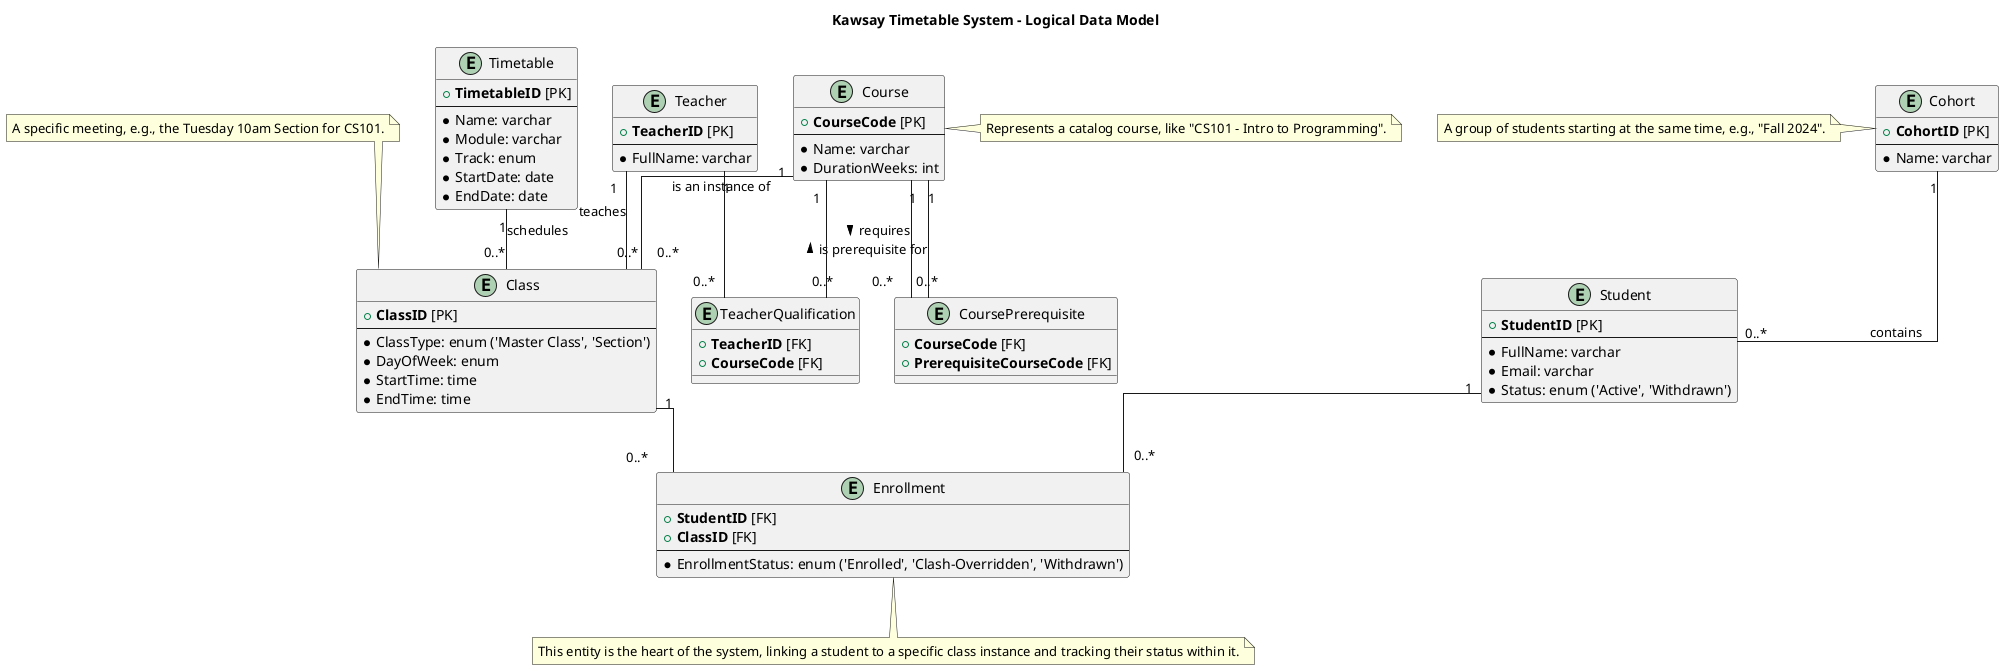 @startuml
title Kawsay Timetable System - Logical Data Model
skinparam linetype ortho

' --- Core Academic Entities ---

entity Course {
  + **CourseCode** [PK]
  --
  * Name: varchar
  * DurationWeeks: int
}
note right: Represents a catalog course, like "CS101 - Intro to Programming".

entity Teacher {
  + **TeacherID** [PK]
  --
  * FullName: varchar
}

entity Timetable {
  + **TimetableID** [PK]
  --
  * Name: varchar
  * Module: varchar
  * Track: enum
  * StartDate: date
  * EndDate: date
}

' --- Class is the scheduled instance of a Course ---
entity Class {
  + **ClassID** [PK]
  --
  * ClassType: enum ('Master Class', 'Section')
  * DayOfWeek: enum
  * StartTime: time
  * EndTime: time
}
note top: A specific meeting, e.g., the Tuesday 10am Section for CS101.

' --- Student & Grouping Entities ---

entity Cohort {
  + **CohortID** [PK]
  --
  * Name: varchar
}
note left: A group of students starting at the same time, e.g., "Fall 2024".

entity Student {
  + **StudentID** [PK]
  --
  * FullName: varchar
  * Email: varchar
  * Status: enum ('Active', 'Withdrawn')
}

' --- Junction / Associative Entities for Many-to-Many Relationships ---

' A Student can have many Enrollments; A Class can have many Enrollments.
entity Enrollment {
  + **StudentID** [FK]
  + **ClassID** [FK]
  --
  * EnrollmentStatus: enum ('Enrolled', 'Clash-Overridden', 'Withdrawn')
}
note "This entity is the heart of the system, linking a student to a specific class instance and tracking their status within it." as N_Enroll

' A Course can require many other Courses as prerequisites.
entity CoursePrerequisite {
  + **CourseCode** [FK]
  + **PrerequisiteCourseCode** [FK]
}

' A Teacher can be qualified to teach many Courses.
entity TeacherQualification {
  + **TeacherID** [FK]
  + **CourseCode** [FK]
}


' --- Relationships ---

' Structural Relationships
Timetable "1" -- "0..*" Class : "schedules"
Course "1" -- "0..*" Class : "is an instance of"
Teacher "1" -- "0..*" Class : "teaches"
Cohort "1" -- "0..*" Student : "contains"

' Many-to-Many Relationships (resolved by junction entities)
Student "1" -- "0..*" Enrollment
Class "1" -- "0..*" Enrollment
Enrollment .. N_Enroll

' Self-referencing Many-to-Many for Prerequisites
Course "1" -- "0..*" CoursePrerequisite : "requires >"
Course "1" -- "0..*" CoursePrerequisite : "< is prerequisite for"

' Many-to-Many for Teacher Qualifications
Teacher "1" -- "0..*" TeacherQualification
Course "1" -- "0..*" TeacherQualification

@enduml
